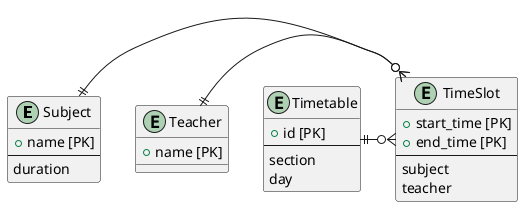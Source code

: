 @startuml er
entity Subject {
  + name [PK]
  --
  duration
}

entity Teacher {
  + name [PK]
}

entity Timetable {
  + id [PK]
  --
  section
  day
}

entity TimeSlot {
  + start_time [PK]
  + end_time [PK]
  --
  subject
  teacher
}

Subject ||-o{ TimeSlot
Teacher ||-o{ TimeSlot
Timetable ||-o{ TimeSlot
@enduml